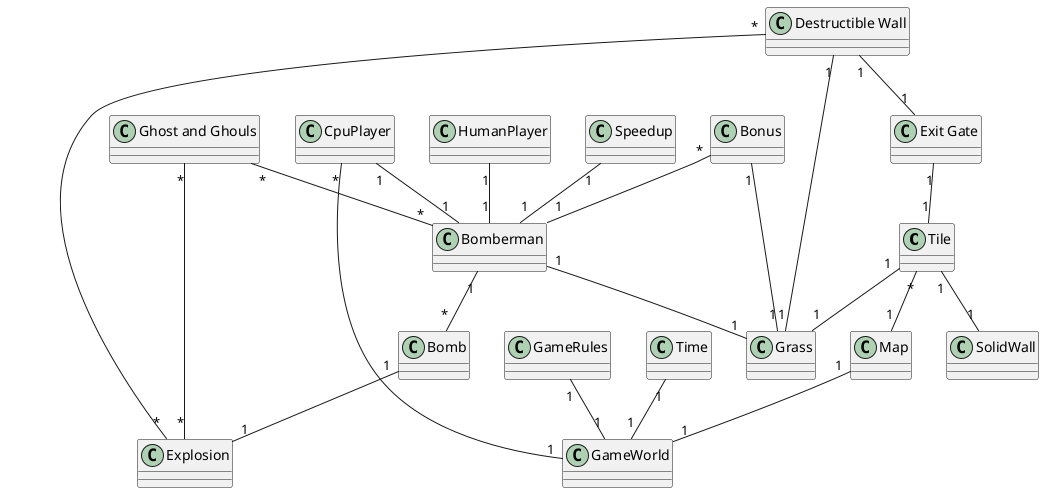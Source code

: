 @startuml

class Tile {
}
class Grass {
}
class Speedup {
}
class Bomberman {
}

Tile "1" -- "1" Grass
Speedup "1" -- "1" Bomberman
Bonus "*" -- "1" Bomberman
Bonus "1" -- "1" Grass
Bomberman "1" -- "1" Grass
Bomberman "1" -- "*" Bomb
Bomb "1"-- "1" Explosion
HumanPlayer "1"-- "1" Bomberman
Tile "1" -- "1" SolidWall
Tile "*" -- "1" Map
Map "1" -- "1" GameWorld
GameRules "1" -- "1" GameWorld
Time "1" -- "1" GameWorld
CpuPlayer "*" -- "1" GameWorld
CpuPlayer "1" -- "1" Bomberman
"Ghost and Ghouls" "*" -- "*" Bomberman
"Ghost and Ghouls" "*" -- "*" Explosion
"Exit Gate" "1" -- "1" Tile
"Destructible Wall" "1" -- "1" Grass
"Destructible Wall" "1" -- "1" "Exit Gate"
"Destructible Wall" "*" -- "*" Explosion

@enduml
